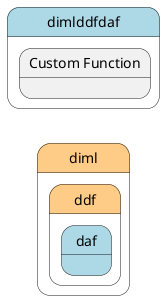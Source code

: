 @startuml
left to right direction


state "diml" as diml #ffcc88 {
state "ddf" as dimlddf #ffcc88 {
state "daf" as dimlddfdaf #lightblue {
}
}
}


state "dimlddfdaf" as pstatename #lightblue {
    state "Custom Function" as daffunction {
    }
}





@enduml
